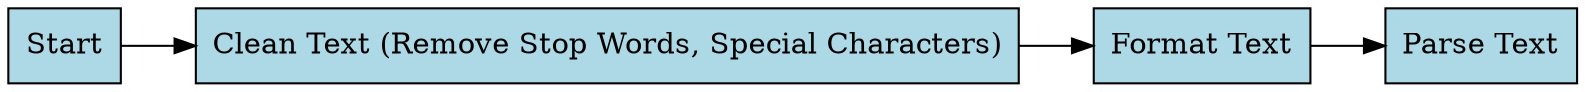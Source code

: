 digraph text_preprocessing {
    node [shape=box, style=filled, fillcolor=lightblue]
    rankdir=LR;

    Start [label="Start"]
    Clean_Text [label="Clean Text (Remove Stop Words, Special Characters)"]
    Format_Text [label="Format Text"]
    Parse_Text [label="Parse Text"]

    Start -> Clean_Text
    Clean_Text -> Format_Text
    Format_Text -> Parse_Text
}
